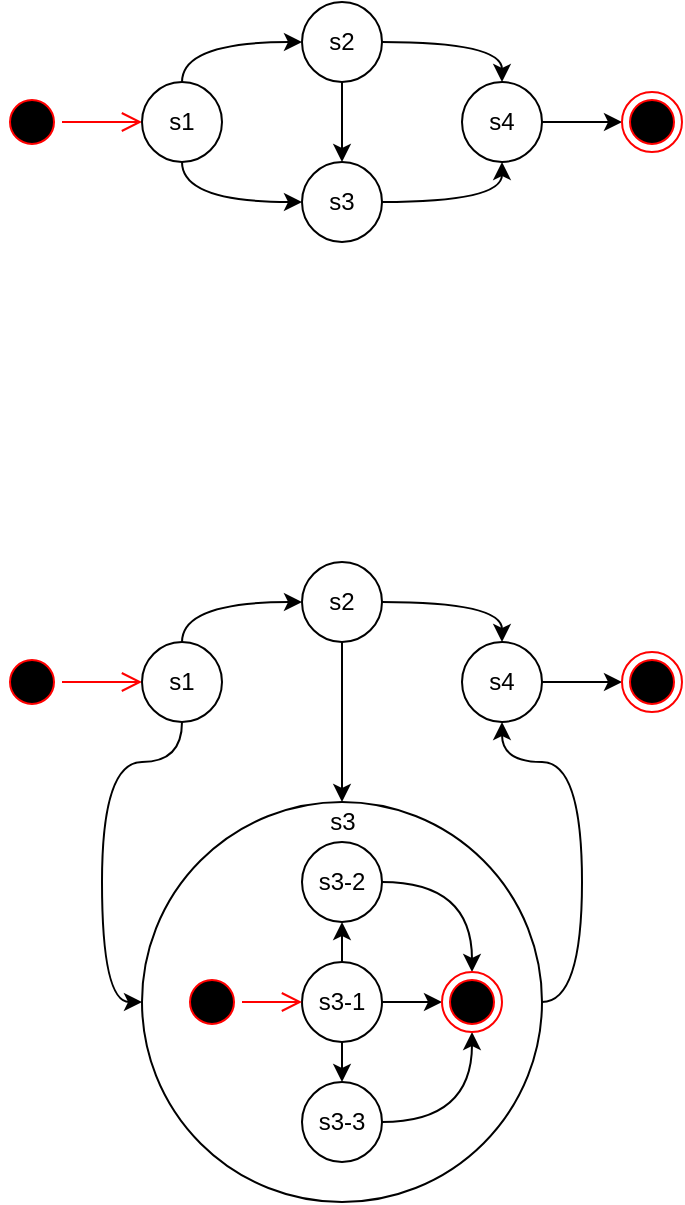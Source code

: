 <!--
  ~ RSM - Recursive State Machine
  ~ Copyright (C) 2021  Guilherme Humberto Jansen
  ~
  ~ This program is free software: you can redistribute it and/or modify
  ~ it under the terms of the GNU Affero General Public License as published
  ~ by the Free Software Foundation, either version 3 of the License, or
  ~ (at your option) any later version.
  ~
  ~ This program is distributed in the hope that it will be useful,
  ~ but WITHOUT ANY WARRANTY; without even the implied warranty of
  ~ MERCHANTABILITY or FITNESS FOR A PARTICULAR PURPOSE.  See the
  ~ GNU Affero General Public License for more details.
  ~
  ~ You should have received a copy of the GNU Affero General Public License
  ~ along with this program.  If not, see <http://www.gnu.org/licenses/>.
  -->

<mxfile version="14.1.8" type="device"><diagram id="a80-lkOmHigUv-mu_OBU" name="Page-1"><mxGraphModel dx="1106" dy="861" grid="1" gridSize="10" guides="1" tooltips="1" connect="1" arrows="1" fold="1" page="1" pageScale="1" pageWidth="850" pageHeight="1100" math="0" shadow="0"><root><mxCell id="0"/><mxCell id="1" parent="0"/><mxCell id="Z7xBwz7LlggbGas5hiJj-6" value="" style="ellipse;html=1;shape=startState;fillColor=#000000;strokeColor=#ff0000;" vertex="1" parent="1"><mxGeometry x="50" y="45" width="30" height="30" as="geometry"/></mxCell><mxCell id="Z7xBwz7LlggbGas5hiJj-7" value="" style="edgeStyle=orthogonalEdgeStyle;html=1;verticalAlign=bottom;endArrow=open;endSize=8;strokeColor=#ff0000;entryX=0;entryY=0.5;entryDx=0;entryDy=0;exitX=1;exitY=0.5;exitDx=0;exitDy=0;" edge="1" source="Z7xBwz7LlggbGas5hiJj-6" parent="1" target="Z7xBwz7LlggbGas5hiJj-8"><mxGeometry relative="1" as="geometry"><mxPoint x="116.93" y="59.67" as="targetPoint"/><mxPoint x="98" y="59.75" as="sourcePoint"/><Array as="points"/></mxGeometry></mxCell><mxCell id="Z7xBwz7LlggbGas5hiJj-15" style="edgeStyle=orthogonalEdgeStyle;rounded=0;orthogonalLoop=1;jettySize=auto;html=1;exitX=0.5;exitY=0;exitDx=0;exitDy=0;entryX=0;entryY=0.5;entryDx=0;entryDy=0;curved=1;" edge="1" parent="1" source="Z7xBwz7LlggbGas5hiJj-8" target="Z7xBwz7LlggbGas5hiJj-12"><mxGeometry relative="1" as="geometry"/></mxCell><mxCell id="Z7xBwz7LlggbGas5hiJj-16" style="edgeStyle=orthogonalEdgeStyle;curved=1;rounded=0;orthogonalLoop=1;jettySize=auto;html=1;exitX=0.5;exitY=1;exitDx=0;exitDy=0;entryX=0;entryY=0.5;entryDx=0;entryDy=0;" edge="1" parent="1" source="Z7xBwz7LlggbGas5hiJj-8" target="Z7xBwz7LlggbGas5hiJj-11"><mxGeometry relative="1" as="geometry"/></mxCell><mxCell id="Z7xBwz7LlggbGas5hiJj-8" value="s1" style="ellipse;whiteSpace=wrap;html=1;aspect=fixed;" vertex="1" parent="1"><mxGeometry x="120" y="40" width="40" height="40" as="geometry"/></mxCell><mxCell id="Z7xBwz7LlggbGas5hiJj-19" style="edgeStyle=orthogonalEdgeStyle;curved=1;rounded=0;orthogonalLoop=1;jettySize=auto;html=1;exitX=1;exitY=0.5;exitDx=0;exitDy=0;entryX=0.5;entryY=1;entryDx=0;entryDy=0;" edge="1" parent="1" source="Z7xBwz7LlggbGas5hiJj-11" target="Z7xBwz7LlggbGas5hiJj-13"><mxGeometry relative="1" as="geometry"/></mxCell><mxCell id="Z7xBwz7LlggbGas5hiJj-11" value="s3" style="ellipse;whiteSpace=wrap;html=1;aspect=fixed;" vertex="1" parent="1"><mxGeometry x="200" y="80" width="40" height="40" as="geometry"/></mxCell><mxCell id="Z7xBwz7LlggbGas5hiJj-17" style="edgeStyle=orthogonalEdgeStyle;curved=1;rounded=0;orthogonalLoop=1;jettySize=auto;html=1;exitX=0.5;exitY=1;exitDx=0;exitDy=0;" edge="1" parent="1" source="Z7xBwz7LlggbGas5hiJj-12" target="Z7xBwz7LlggbGas5hiJj-11"><mxGeometry relative="1" as="geometry"/></mxCell><mxCell id="Z7xBwz7LlggbGas5hiJj-22" style="edgeStyle=orthogonalEdgeStyle;curved=1;rounded=0;orthogonalLoop=1;jettySize=auto;html=1;exitX=1;exitY=0.5;exitDx=0;exitDy=0;entryX=0.5;entryY=0;entryDx=0;entryDy=0;" edge="1" parent="1" source="Z7xBwz7LlggbGas5hiJj-12" target="Z7xBwz7LlggbGas5hiJj-13"><mxGeometry relative="1" as="geometry"/></mxCell><mxCell id="Z7xBwz7LlggbGas5hiJj-12" value="s2" style="ellipse;whiteSpace=wrap;html=1;aspect=fixed;" vertex="1" parent="1"><mxGeometry x="200" width="40" height="40" as="geometry"/></mxCell><mxCell id="Z7xBwz7LlggbGas5hiJj-24" style="edgeStyle=orthogonalEdgeStyle;curved=1;rounded=0;orthogonalLoop=1;jettySize=auto;html=1;exitX=1;exitY=0.5;exitDx=0;exitDy=0;entryX=0;entryY=0.5;entryDx=0;entryDy=0;" edge="1" parent="1" source="Z7xBwz7LlggbGas5hiJj-13" target="Z7xBwz7LlggbGas5hiJj-23"><mxGeometry relative="1" as="geometry"/></mxCell><mxCell id="Z7xBwz7LlggbGas5hiJj-13" value="s4" style="ellipse;whiteSpace=wrap;html=1;aspect=fixed;" vertex="1" parent="1"><mxGeometry x="280" y="40" width="40" height="40" as="geometry"/></mxCell><mxCell id="Z7xBwz7LlggbGas5hiJj-23" value="" style="ellipse;html=1;shape=endState;fillColor=#000000;strokeColor=#ff0000;" vertex="1" parent="1"><mxGeometry x="360" y="45" width="30" height="30" as="geometry"/></mxCell><mxCell id="Z7xBwz7LlggbGas5hiJj-25" value="" style="ellipse;html=1;shape=startState;fillColor=#000000;strokeColor=#ff0000;" vertex="1" parent="1"><mxGeometry x="50" y="325" width="30" height="30" as="geometry"/></mxCell><mxCell id="Z7xBwz7LlggbGas5hiJj-26" value="" style="edgeStyle=orthogonalEdgeStyle;html=1;verticalAlign=bottom;endArrow=open;endSize=8;strokeColor=#ff0000;entryX=0;entryY=0.5;entryDx=0;entryDy=0;exitX=1;exitY=0.5;exitDx=0;exitDy=0;" edge="1" parent="1" source="Z7xBwz7LlggbGas5hiJj-25" target="Z7xBwz7LlggbGas5hiJj-29"><mxGeometry relative="1" as="geometry"><mxPoint x="116.93" y="339.67" as="targetPoint"/><mxPoint x="98" y="339.75" as="sourcePoint"/><Array as="points"/></mxGeometry></mxCell><mxCell id="Z7xBwz7LlggbGas5hiJj-27" style="edgeStyle=orthogonalEdgeStyle;rounded=0;orthogonalLoop=1;jettySize=auto;html=1;exitX=0.5;exitY=0;exitDx=0;exitDy=0;entryX=0;entryY=0.5;entryDx=0;entryDy=0;curved=1;" edge="1" parent="1" source="Z7xBwz7LlggbGas5hiJj-29" target="Z7xBwz7LlggbGas5hiJj-34"><mxGeometry relative="1" as="geometry"/></mxCell><mxCell id="Z7xBwz7LlggbGas5hiJj-55" style="edgeStyle=orthogonalEdgeStyle;curved=1;rounded=0;orthogonalLoop=1;jettySize=auto;html=1;exitX=0.5;exitY=1;exitDx=0;exitDy=0;entryX=0;entryY=0.5;entryDx=0;entryDy=0;" edge="1" parent="1" source="Z7xBwz7LlggbGas5hiJj-29" target="Z7xBwz7LlggbGas5hiJj-38"><mxGeometry relative="1" as="geometry"/></mxCell><mxCell id="Z7xBwz7LlggbGas5hiJj-29" value="s1" style="ellipse;whiteSpace=wrap;html=1;aspect=fixed;" vertex="1" parent="1"><mxGeometry x="120" y="320" width="40" height="40" as="geometry"/></mxCell><mxCell id="Z7xBwz7LlggbGas5hiJj-33" style="edgeStyle=orthogonalEdgeStyle;curved=1;rounded=0;orthogonalLoop=1;jettySize=auto;html=1;exitX=1;exitY=0.5;exitDx=0;exitDy=0;entryX=0.5;entryY=0;entryDx=0;entryDy=0;" edge="1" parent="1" source="Z7xBwz7LlggbGas5hiJj-34" target="Z7xBwz7LlggbGas5hiJj-36"><mxGeometry relative="1" as="geometry"/></mxCell><mxCell id="Z7xBwz7LlggbGas5hiJj-57" style="edgeStyle=orthogonalEdgeStyle;curved=1;rounded=0;orthogonalLoop=1;jettySize=auto;html=1;exitX=0.5;exitY=1;exitDx=0;exitDy=0;entryX=0.5;entryY=0;entryDx=0;entryDy=0;" edge="1" parent="1" source="Z7xBwz7LlggbGas5hiJj-34" target="Z7xBwz7LlggbGas5hiJj-38"><mxGeometry relative="1" as="geometry"/></mxCell><mxCell id="Z7xBwz7LlggbGas5hiJj-34" value="s2" style="ellipse;whiteSpace=wrap;html=1;aspect=fixed;" vertex="1" parent="1"><mxGeometry x="200" y="280" width="40" height="40" as="geometry"/></mxCell><mxCell id="Z7xBwz7LlggbGas5hiJj-35" style="edgeStyle=orthogonalEdgeStyle;curved=1;rounded=0;orthogonalLoop=1;jettySize=auto;html=1;exitX=1;exitY=0.5;exitDx=0;exitDy=0;entryX=0;entryY=0.5;entryDx=0;entryDy=0;" edge="1" parent="1" source="Z7xBwz7LlggbGas5hiJj-36" target="Z7xBwz7LlggbGas5hiJj-37"><mxGeometry relative="1" as="geometry"/></mxCell><mxCell id="Z7xBwz7LlggbGas5hiJj-36" value="s4" style="ellipse;whiteSpace=wrap;html=1;aspect=fixed;" vertex="1" parent="1"><mxGeometry x="280" y="320" width="40" height="40" as="geometry"/></mxCell><mxCell id="Z7xBwz7LlggbGas5hiJj-37" value="" style="ellipse;html=1;shape=endState;fillColor=#000000;strokeColor=#ff0000;" vertex="1" parent="1"><mxGeometry x="360" y="325" width="30" height="30" as="geometry"/></mxCell><mxCell id="Z7xBwz7LlggbGas5hiJj-56" style="edgeStyle=orthogonalEdgeStyle;curved=1;rounded=0;orthogonalLoop=1;jettySize=auto;html=1;exitX=1;exitY=0.5;exitDx=0;exitDy=0;entryX=0.5;entryY=1;entryDx=0;entryDy=0;" edge="1" parent="1" source="Z7xBwz7LlggbGas5hiJj-38" target="Z7xBwz7LlggbGas5hiJj-36"><mxGeometry relative="1" as="geometry"/></mxCell><mxCell id="Z7xBwz7LlggbGas5hiJj-38" value="" style="ellipse;whiteSpace=wrap;html=1;aspect=fixed;" vertex="1" parent="1"><mxGeometry x="120" y="400" width="200" height="200" as="geometry"/></mxCell><mxCell id="Z7xBwz7LlggbGas5hiJj-50" style="edgeStyle=orthogonalEdgeStyle;curved=1;rounded=0;orthogonalLoop=1;jettySize=auto;html=1;exitX=0.5;exitY=0;exitDx=0;exitDy=0;entryX=0.5;entryY=1;entryDx=0;entryDy=0;" edge="1" parent="1" source="Z7xBwz7LlggbGas5hiJj-39" target="Z7xBwz7LlggbGas5hiJj-40"><mxGeometry relative="1" as="geometry"/></mxCell><mxCell id="Z7xBwz7LlggbGas5hiJj-51" style="edgeStyle=orthogonalEdgeStyle;curved=1;rounded=0;orthogonalLoop=1;jettySize=auto;html=1;exitX=0.5;exitY=1;exitDx=0;exitDy=0;entryX=0.5;entryY=0;entryDx=0;entryDy=0;" edge="1" parent="1" source="Z7xBwz7LlggbGas5hiJj-39" target="Z7xBwz7LlggbGas5hiJj-41"><mxGeometry relative="1" as="geometry"/></mxCell><mxCell id="Z7xBwz7LlggbGas5hiJj-53" style="edgeStyle=orthogonalEdgeStyle;curved=1;rounded=0;orthogonalLoop=1;jettySize=auto;html=1;exitX=1;exitY=0.5;exitDx=0;exitDy=0;entryX=0;entryY=0.5;entryDx=0;entryDy=0;" edge="1" parent="1" source="Z7xBwz7LlggbGas5hiJj-39" target="Z7xBwz7LlggbGas5hiJj-44"><mxGeometry relative="1" as="geometry"/></mxCell><mxCell id="Z7xBwz7LlggbGas5hiJj-39" value="s3-1" style="ellipse;whiteSpace=wrap;html=1;aspect=fixed;" vertex="1" parent="1"><mxGeometry x="200" y="480" width="40" height="40" as="geometry"/></mxCell><mxCell id="Z7xBwz7LlggbGas5hiJj-54" style="edgeStyle=orthogonalEdgeStyle;curved=1;rounded=0;orthogonalLoop=1;jettySize=auto;html=1;exitX=1;exitY=0.5;exitDx=0;exitDy=0;entryX=0.5;entryY=0;entryDx=0;entryDy=0;" edge="1" parent="1" source="Z7xBwz7LlggbGas5hiJj-40" target="Z7xBwz7LlggbGas5hiJj-44"><mxGeometry relative="1" as="geometry"/></mxCell><mxCell id="Z7xBwz7LlggbGas5hiJj-40" value="s3-2" style="ellipse;whiteSpace=wrap;html=1;aspect=fixed;" vertex="1" parent="1"><mxGeometry x="200" y="420" width="40" height="40" as="geometry"/></mxCell><mxCell id="Z7xBwz7LlggbGas5hiJj-52" style="edgeStyle=orthogonalEdgeStyle;curved=1;rounded=0;orthogonalLoop=1;jettySize=auto;html=1;exitX=1;exitY=0.5;exitDx=0;exitDy=0;entryX=0.5;entryY=1;entryDx=0;entryDy=0;" edge="1" parent="1" source="Z7xBwz7LlggbGas5hiJj-41" target="Z7xBwz7LlggbGas5hiJj-44"><mxGeometry relative="1" as="geometry"/></mxCell><mxCell id="Z7xBwz7LlggbGas5hiJj-41" value="s3-3" style="ellipse;whiteSpace=wrap;html=1;aspect=fixed;" vertex="1" parent="1"><mxGeometry x="200" y="540" width="40" height="40" as="geometry"/></mxCell><mxCell id="Z7xBwz7LlggbGas5hiJj-42" value="" style="ellipse;html=1;shape=startState;fillColor=#000000;strokeColor=#ff0000;" vertex="1" parent="1"><mxGeometry x="140" y="485" width="30" height="30" as="geometry"/></mxCell><mxCell id="Z7xBwz7LlggbGas5hiJj-43" value="" style="edgeStyle=orthogonalEdgeStyle;html=1;verticalAlign=bottom;endArrow=open;endSize=8;strokeColor=#ff0000;entryX=0;entryY=0.5;entryDx=0;entryDy=0;" edge="1" parent="1"><mxGeometry relative="1" as="geometry"><mxPoint x="200" y="500" as="targetPoint"/><mxPoint x="170" y="500" as="sourcePoint"/><Array as="points"/></mxGeometry></mxCell><mxCell id="Z7xBwz7LlggbGas5hiJj-44" value="" style="ellipse;html=1;shape=endState;fillColor=#000000;strokeColor=#ff0000;" vertex="1" parent="1"><mxGeometry x="270" y="485" width="30" height="30" as="geometry"/></mxCell><mxCell id="Z7xBwz7LlggbGas5hiJj-58" value="s3" style="text;html=1;align=center;verticalAlign=middle;resizable=0;points=[];autosize=1;" vertex="1" parent="1"><mxGeometry x="205" y="400" width="30" height="20" as="geometry"/></mxCell></root></mxGraphModel></diagram></mxfile>